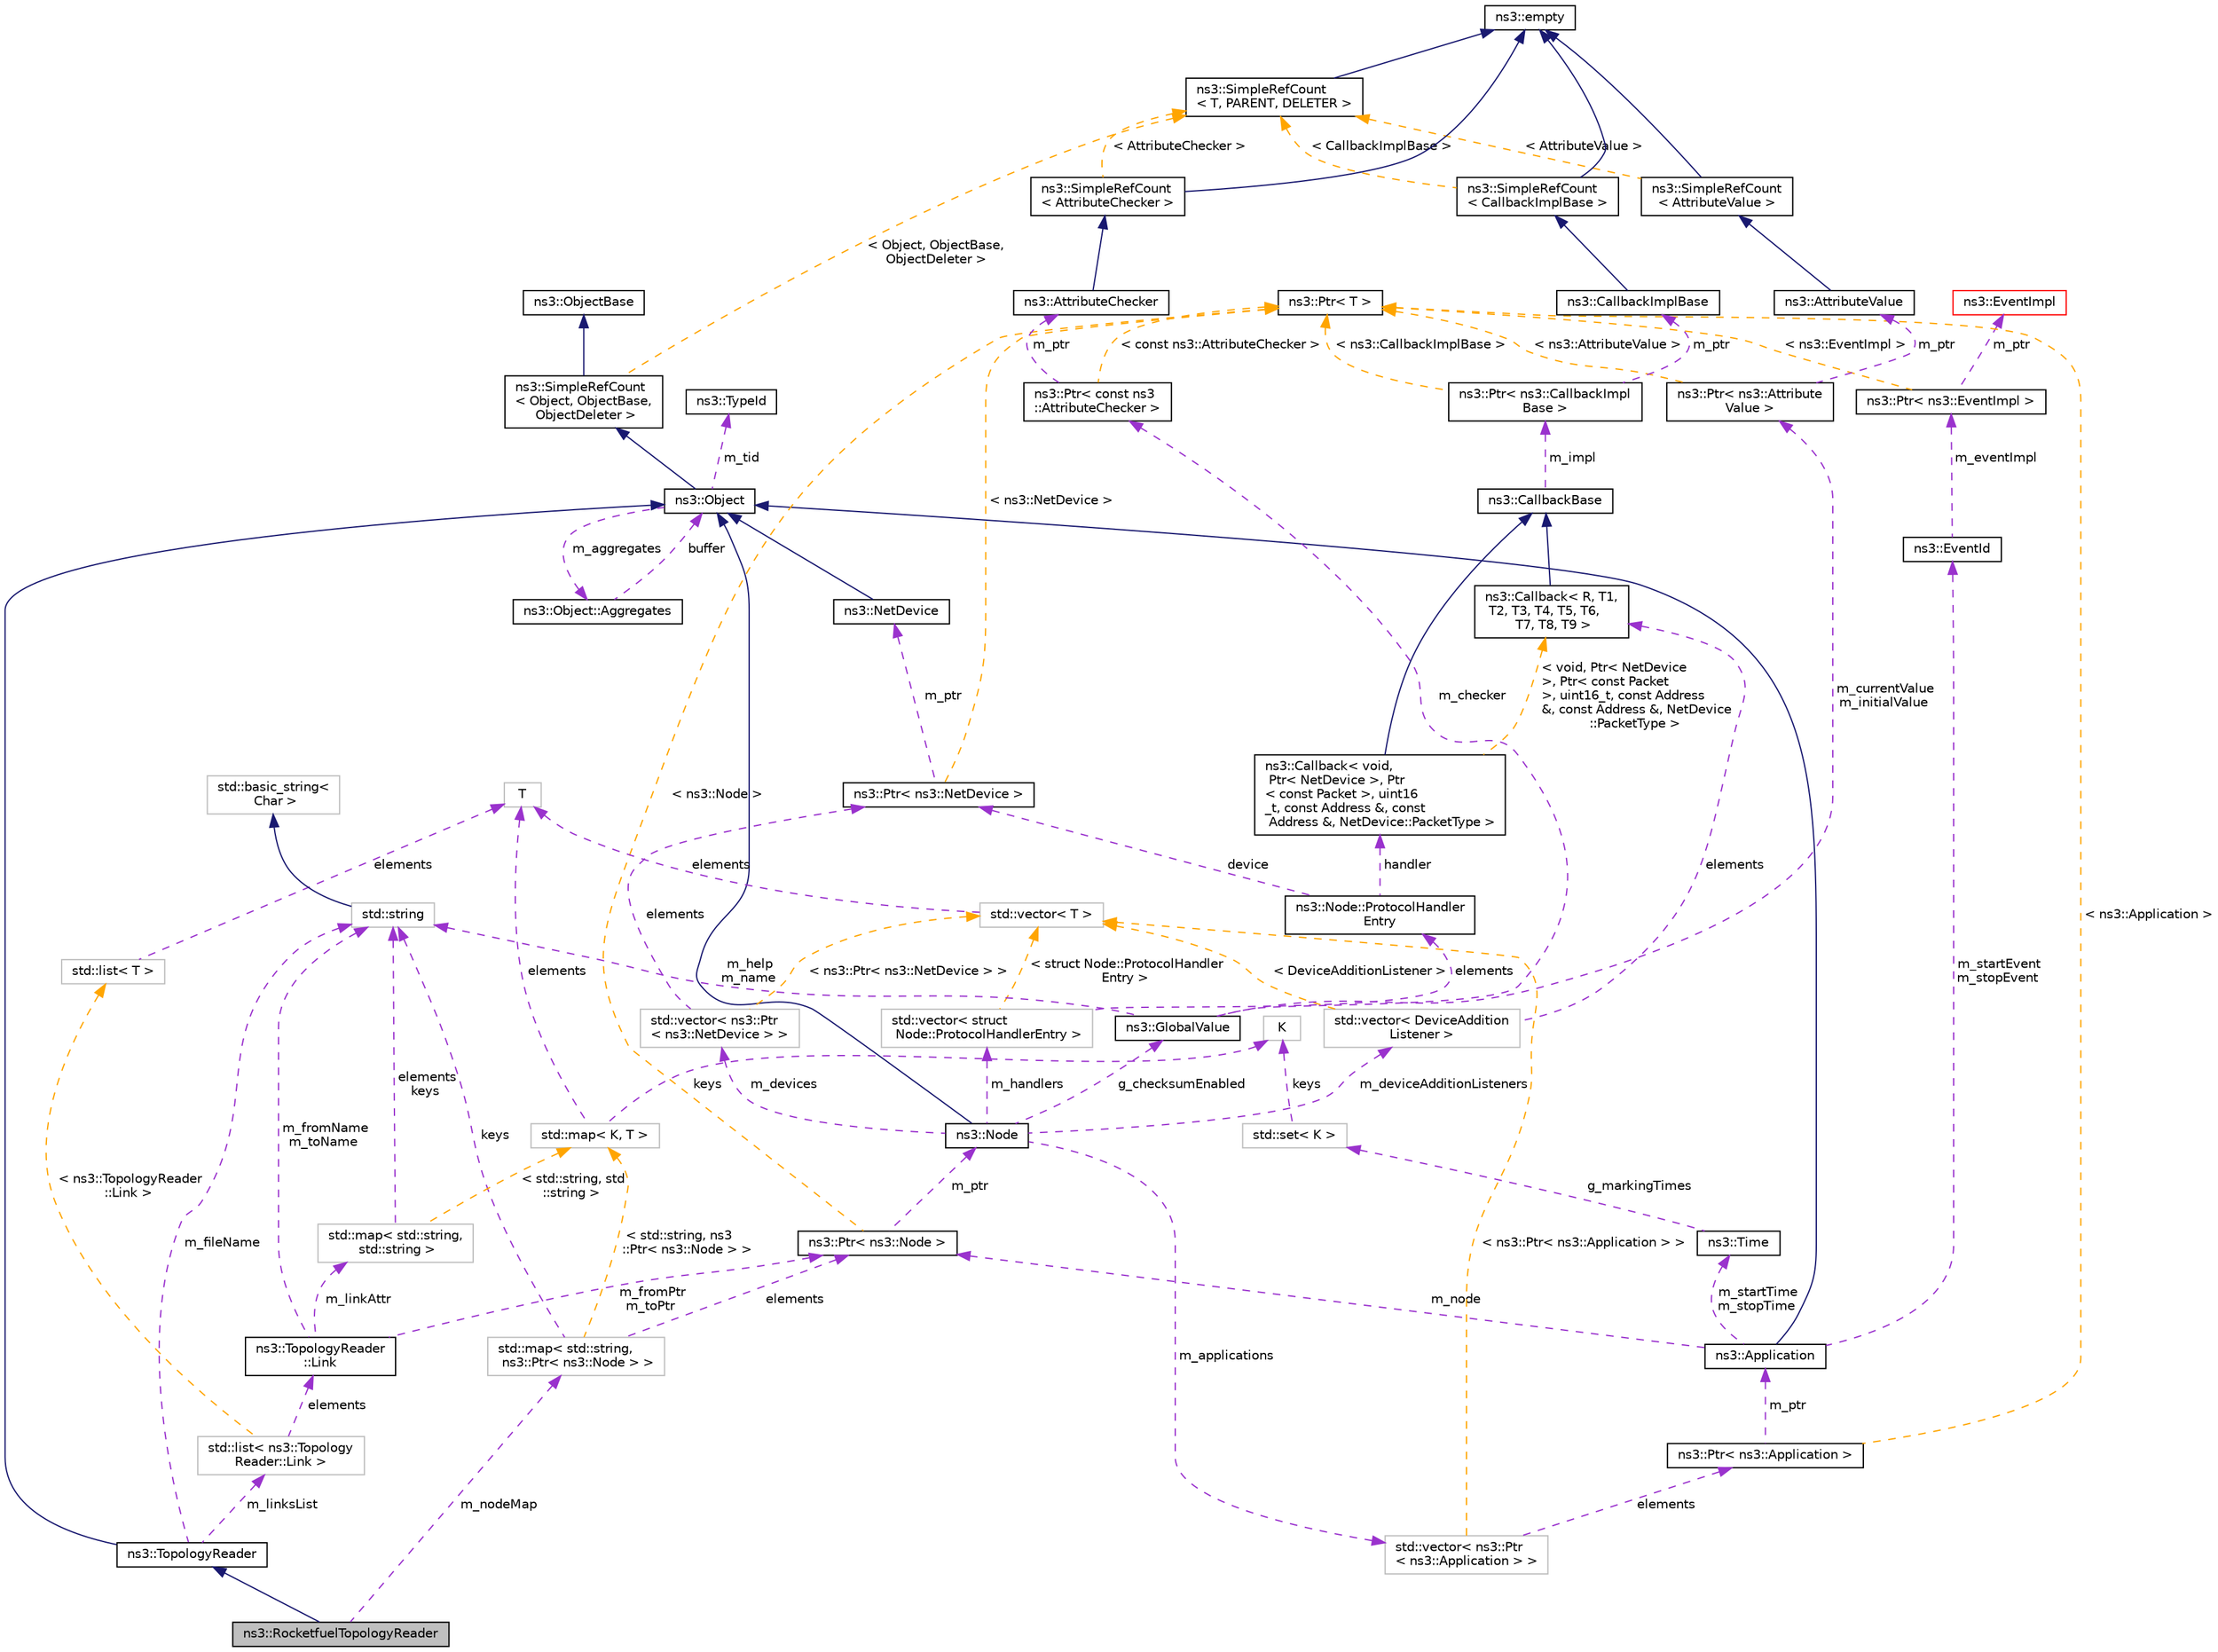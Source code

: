digraph "ns3::RocketfuelTopologyReader"
{
 // LATEX_PDF_SIZE
  edge [fontname="Helvetica",fontsize="10",labelfontname="Helvetica",labelfontsize="10"];
  node [fontname="Helvetica",fontsize="10",shape=record];
  Node1 [label="ns3::RocketfuelTopologyReader",height=0.2,width=0.4,color="black", fillcolor="grey75", style="filled", fontcolor="black",tooltip="Topology file reader (Rocketfuel-format type)."];
  Node2 -> Node1 [dir="back",color="midnightblue",fontsize="10",style="solid",fontname="Helvetica"];
  Node2 [label="ns3::TopologyReader",height=0.2,width=0.4,color="black", fillcolor="white", style="filled",URL="$classns3_1_1_topology_reader.html",tooltip="Interface for input file readers management."];
  Node3 -> Node2 [dir="back",color="midnightblue",fontsize="10",style="solid",fontname="Helvetica"];
  Node3 [label="ns3::Object",height=0.2,width=0.4,color="black", fillcolor="white", style="filled",URL="$classns3_1_1_object.html",tooltip="A base class which provides memory management and object aggregation."];
  Node4 -> Node3 [dir="back",color="midnightblue",fontsize="10",style="solid",fontname="Helvetica"];
  Node4 [label="ns3::SimpleRefCount\l\< Object, ObjectBase,\l ObjectDeleter \>",height=0.2,width=0.4,color="black", fillcolor="white", style="filled",URL="$classns3_1_1_simple_ref_count.html",tooltip=" "];
  Node5 -> Node4 [dir="back",color="midnightblue",fontsize="10",style="solid",fontname="Helvetica"];
  Node5 [label="ns3::ObjectBase",height=0.2,width=0.4,color="black", fillcolor="white", style="filled",URL="$classns3_1_1_object_base.html",tooltip="Anchor the ns-3 type and attribute system."];
  Node6 -> Node4 [dir="back",color="orange",fontsize="10",style="dashed",label=" \< Object, ObjectBase,\l ObjectDeleter \>" ,fontname="Helvetica"];
  Node6 [label="ns3::SimpleRefCount\l\< T, PARENT, DELETER \>",height=0.2,width=0.4,color="black", fillcolor="white", style="filled",URL="$classns3_1_1_simple_ref_count.html",tooltip="A template-based reference counting class."];
  Node7 -> Node6 [dir="back",color="midnightblue",fontsize="10",style="solid",fontname="Helvetica"];
  Node7 [label="ns3::empty",height=0.2,width=0.4,color="black", fillcolor="white", style="filled",URL="$classns3_1_1empty.html",tooltip="make Callback use a separate empty type"];
  Node8 -> Node3 [dir="back",color="darkorchid3",fontsize="10",style="dashed",label=" m_tid" ,fontname="Helvetica"];
  Node8 [label="ns3::TypeId",height=0.2,width=0.4,color="black", fillcolor="white", style="filled",URL="$classns3_1_1_type_id.html",tooltip="a unique identifier for an interface."];
  Node9 -> Node3 [dir="back",color="darkorchid3",fontsize="10",style="dashed",label=" m_aggregates" ,fontname="Helvetica"];
  Node9 [label="ns3::Object::Aggregates",height=0.2,width=0.4,color="black", fillcolor="white", style="filled",URL="$structns3_1_1_object_1_1_aggregates.html",tooltip="The list of Objects aggregated to this one."];
  Node3 -> Node9 [dir="back",color="darkorchid3",fontsize="10",style="dashed",label=" buffer" ,fontname="Helvetica"];
  Node10 -> Node2 [dir="back",color="darkorchid3",fontsize="10",style="dashed",label=" m_linksList" ,fontname="Helvetica"];
  Node10 [label="std::list\< ns3::Topology\lReader::Link \>",height=0.2,width=0.4,color="grey75", fillcolor="white", style="filled",tooltip=" "];
  Node11 -> Node10 [dir="back",color="darkorchid3",fontsize="10",style="dashed",label=" elements" ,fontname="Helvetica"];
  Node11 [label="ns3::TopologyReader\l::Link",height=0.2,width=0.4,color="black", fillcolor="white", style="filled",URL="$classns3_1_1_topology_reader_1_1_link.html",tooltip="Inner class holding the details about a link between two nodes."];
  Node12 -> Node11 [dir="back",color="darkorchid3",fontsize="10",style="dashed",label=" m_fromPtr\nm_toPtr" ,fontname="Helvetica"];
  Node12 [label="ns3::Ptr\< ns3::Node \>",height=0.2,width=0.4,color="black", fillcolor="white", style="filled",URL="$classns3_1_1_ptr.html",tooltip=" "];
  Node13 -> Node12 [dir="back",color="darkorchid3",fontsize="10",style="dashed",label=" m_ptr" ,fontname="Helvetica"];
  Node13 [label="ns3::Node",height=0.2,width=0.4,color="black", fillcolor="white", style="filled",URL="$classns3_1_1_node.html",tooltip="A network Node."];
  Node3 -> Node13 [dir="back",color="midnightblue",fontsize="10",style="solid",fontname="Helvetica"];
  Node14 -> Node13 [dir="back",color="darkorchid3",fontsize="10",style="dashed",label=" m_applications" ,fontname="Helvetica"];
  Node14 [label="std::vector\< ns3::Ptr\l\< ns3::Application \> \>",height=0.2,width=0.4,color="grey75", fillcolor="white", style="filled",tooltip=" "];
  Node15 -> Node14 [dir="back",color="darkorchid3",fontsize="10",style="dashed",label=" elements" ,fontname="Helvetica"];
  Node15 [label="ns3::Ptr\< ns3::Application \>",height=0.2,width=0.4,color="black", fillcolor="white", style="filled",URL="$classns3_1_1_ptr.html",tooltip=" "];
  Node16 -> Node15 [dir="back",color="darkorchid3",fontsize="10",style="dashed",label=" m_ptr" ,fontname="Helvetica"];
  Node16 [label="ns3::Application",height=0.2,width=0.4,color="black", fillcolor="white", style="filled",URL="$classns3_1_1_application.html",tooltip="The base class for all ns3 applications."];
  Node3 -> Node16 [dir="back",color="midnightblue",fontsize="10",style="solid",fontname="Helvetica"];
  Node17 -> Node16 [dir="back",color="darkorchid3",fontsize="10",style="dashed",label=" m_startEvent\nm_stopEvent" ,fontname="Helvetica"];
  Node17 [label="ns3::EventId",height=0.2,width=0.4,color="black", fillcolor="white", style="filled",URL="$classns3_1_1_event_id.html",tooltip="An identifier for simulation events."];
  Node18 -> Node17 [dir="back",color="darkorchid3",fontsize="10",style="dashed",label=" m_eventImpl" ,fontname="Helvetica"];
  Node18 [label="ns3::Ptr\< ns3::EventImpl \>",height=0.2,width=0.4,color="black", fillcolor="white", style="filled",URL="$classns3_1_1_ptr.html",tooltip=" "];
  Node19 -> Node18 [dir="back",color="darkorchid3",fontsize="10",style="dashed",label=" m_ptr" ,fontname="Helvetica"];
  Node19 [label="ns3::EventImpl",height=0.2,width=0.4,color="red", fillcolor="white", style="filled",URL="$classns3_1_1_event_impl.html",tooltip="A simulation event."];
  Node21 -> Node18 [dir="back",color="orange",fontsize="10",style="dashed",label=" \< ns3::EventImpl \>" ,fontname="Helvetica"];
  Node21 [label="ns3::Ptr\< T \>",height=0.2,width=0.4,color="black", fillcolor="white", style="filled",URL="$classns3_1_1_ptr.html",tooltip="Smart pointer class similar to boost::intrusive_ptr."];
  Node12 -> Node16 [dir="back",color="darkorchid3",fontsize="10",style="dashed",label=" m_node" ,fontname="Helvetica"];
  Node22 -> Node16 [dir="back",color="darkorchid3",fontsize="10",style="dashed",label=" m_startTime\nm_stopTime" ,fontname="Helvetica"];
  Node22 [label="ns3::Time",height=0.2,width=0.4,color="black", fillcolor="white", style="filled",URL="$classns3_1_1_time.html",tooltip="Simulation virtual time values and global simulation resolution."];
  Node23 -> Node22 [dir="back",color="darkorchid3",fontsize="10",style="dashed",label=" g_markingTimes" ,fontname="Helvetica"];
  Node23 [label="std::set\< K \>",height=0.2,width=0.4,color="grey75", fillcolor="white", style="filled",tooltip=" "];
  Node24 -> Node23 [dir="back",color="darkorchid3",fontsize="10",style="dashed",label=" keys" ,fontname="Helvetica"];
  Node24 [label="K",height=0.2,width=0.4,color="grey75", fillcolor="white", style="filled",tooltip=" "];
  Node21 -> Node15 [dir="back",color="orange",fontsize="10",style="dashed",label=" \< ns3::Application \>" ,fontname="Helvetica"];
  Node25 -> Node14 [dir="back",color="orange",fontsize="10",style="dashed",label=" \< ns3::Ptr\< ns3::Application \> \>" ,fontname="Helvetica"];
  Node25 [label="std::vector\< T \>",height=0.2,width=0.4,color="grey75", fillcolor="white", style="filled",tooltip=" "];
  Node26 -> Node25 [dir="back",color="darkorchid3",fontsize="10",style="dashed",label=" elements" ,fontname="Helvetica"];
  Node26 [label="T",height=0.2,width=0.4,color="grey75", fillcolor="white", style="filled",tooltip=" "];
  Node27 -> Node13 [dir="back",color="darkorchid3",fontsize="10",style="dashed",label=" m_devices" ,fontname="Helvetica"];
  Node27 [label="std::vector\< ns3::Ptr\l\< ns3::NetDevice \> \>",height=0.2,width=0.4,color="grey75", fillcolor="white", style="filled",tooltip=" "];
  Node28 -> Node27 [dir="back",color="darkorchid3",fontsize="10",style="dashed",label=" elements" ,fontname="Helvetica"];
  Node28 [label="ns3::Ptr\< ns3::NetDevice \>",height=0.2,width=0.4,color="black", fillcolor="white", style="filled",URL="$classns3_1_1_ptr.html",tooltip=" "];
  Node29 -> Node28 [dir="back",color="darkorchid3",fontsize="10",style="dashed",label=" m_ptr" ,fontname="Helvetica"];
  Node29 [label="ns3::NetDevice",height=0.2,width=0.4,color="black", fillcolor="white", style="filled",URL="$classns3_1_1_net_device.html",tooltip="Network layer to device interface."];
  Node3 -> Node29 [dir="back",color="midnightblue",fontsize="10",style="solid",fontname="Helvetica"];
  Node21 -> Node28 [dir="back",color="orange",fontsize="10",style="dashed",label=" \< ns3::NetDevice \>" ,fontname="Helvetica"];
  Node25 -> Node27 [dir="back",color="orange",fontsize="10",style="dashed",label=" \< ns3::Ptr\< ns3::NetDevice \> \>" ,fontname="Helvetica"];
  Node30 -> Node13 [dir="back",color="darkorchid3",fontsize="10",style="dashed",label=" g_checksumEnabled" ,fontname="Helvetica"];
  Node30 [label="ns3::GlobalValue",height=0.2,width=0.4,color="black", fillcolor="white", style="filled",URL="$classns3_1_1_global_value.html",tooltip="Hold a so-called 'global value'."];
  Node31 -> Node30 [dir="back",color="darkorchid3",fontsize="10",style="dashed",label=" m_currentValue\nm_initialValue" ,fontname="Helvetica"];
  Node31 [label="ns3::Ptr\< ns3::Attribute\lValue \>",height=0.2,width=0.4,color="black", fillcolor="white", style="filled",URL="$classns3_1_1_ptr.html",tooltip=" "];
  Node32 -> Node31 [dir="back",color="darkorchid3",fontsize="10",style="dashed",label=" m_ptr" ,fontname="Helvetica"];
  Node32 [label="ns3::AttributeValue",height=0.2,width=0.4,color="black", fillcolor="white", style="filled",URL="$classns3_1_1_attribute_value.html",tooltip="Hold a value for an Attribute."];
  Node33 -> Node32 [dir="back",color="midnightblue",fontsize="10",style="solid",fontname="Helvetica"];
  Node33 [label="ns3::SimpleRefCount\l\< AttributeValue \>",height=0.2,width=0.4,color="black", fillcolor="white", style="filled",URL="$classns3_1_1_simple_ref_count.html",tooltip=" "];
  Node7 -> Node33 [dir="back",color="midnightblue",fontsize="10",style="solid",fontname="Helvetica"];
  Node6 -> Node33 [dir="back",color="orange",fontsize="10",style="dashed",label=" \< AttributeValue \>" ,fontname="Helvetica"];
  Node21 -> Node31 [dir="back",color="orange",fontsize="10",style="dashed",label=" \< ns3::AttributeValue \>" ,fontname="Helvetica"];
  Node34 -> Node30 [dir="back",color="darkorchid3",fontsize="10",style="dashed",label=" m_help\nm_name" ,fontname="Helvetica"];
  Node34 [label="std::string",height=0.2,width=0.4,color="grey75", fillcolor="white", style="filled",tooltip=" "];
  Node35 -> Node34 [dir="back",color="midnightblue",fontsize="10",style="solid",fontname="Helvetica"];
  Node35 [label="std::basic_string\<\l Char \>",height=0.2,width=0.4,color="grey75", fillcolor="white", style="filled",tooltip=" "];
  Node36 -> Node30 [dir="back",color="darkorchid3",fontsize="10",style="dashed",label=" m_checker" ,fontname="Helvetica"];
  Node36 [label="ns3::Ptr\< const ns3\l::AttributeChecker \>",height=0.2,width=0.4,color="black", fillcolor="white", style="filled",URL="$classns3_1_1_ptr.html",tooltip=" "];
  Node37 -> Node36 [dir="back",color="darkorchid3",fontsize="10",style="dashed",label=" m_ptr" ,fontname="Helvetica"];
  Node37 [label="ns3::AttributeChecker",height=0.2,width=0.4,color="black", fillcolor="white", style="filled",URL="$classns3_1_1_attribute_checker.html",tooltip="Represent the type of an attribute."];
  Node38 -> Node37 [dir="back",color="midnightblue",fontsize="10",style="solid",fontname="Helvetica"];
  Node38 [label="ns3::SimpleRefCount\l\< AttributeChecker \>",height=0.2,width=0.4,color="black", fillcolor="white", style="filled",URL="$classns3_1_1_simple_ref_count.html",tooltip=" "];
  Node7 -> Node38 [dir="back",color="midnightblue",fontsize="10",style="solid",fontname="Helvetica"];
  Node6 -> Node38 [dir="back",color="orange",fontsize="10",style="dashed",label=" \< AttributeChecker \>" ,fontname="Helvetica"];
  Node21 -> Node36 [dir="back",color="orange",fontsize="10",style="dashed",label=" \< const ns3::AttributeChecker \>" ,fontname="Helvetica"];
  Node39 -> Node13 [dir="back",color="darkorchid3",fontsize="10",style="dashed",label=" m_handlers" ,fontname="Helvetica"];
  Node39 [label="std::vector\< struct\l Node::ProtocolHandlerEntry \>",height=0.2,width=0.4,color="grey75", fillcolor="white", style="filled",tooltip=" "];
  Node40 -> Node39 [dir="back",color="darkorchid3",fontsize="10",style="dashed",label=" elements" ,fontname="Helvetica"];
  Node40 [label="ns3::Node::ProtocolHandler\lEntry",height=0.2,width=0.4,color="black", fillcolor="white", style="filled",URL="$structns3_1_1_node_1_1_protocol_handler_entry.html",tooltip="Protocol handler entry."];
  Node41 -> Node40 [dir="back",color="darkorchid3",fontsize="10",style="dashed",label=" handler" ,fontname="Helvetica"];
  Node41 [label="ns3::Callback\< void,\l Ptr\< NetDevice \>, Ptr\l\< const Packet \>, uint16\l_t, const Address &, const\l Address &, NetDevice::PacketType \>",height=0.2,width=0.4,color="black", fillcolor="white", style="filled",URL="$classns3_1_1_callback.html",tooltip=" "];
  Node42 -> Node41 [dir="back",color="midnightblue",fontsize="10",style="solid",fontname="Helvetica"];
  Node42 [label="ns3::CallbackBase",height=0.2,width=0.4,color="black", fillcolor="white", style="filled",URL="$classns3_1_1_callback_base.html",tooltip="Base class for Callback class."];
  Node43 -> Node42 [dir="back",color="darkorchid3",fontsize="10",style="dashed",label=" m_impl" ,fontname="Helvetica"];
  Node43 [label="ns3::Ptr\< ns3::CallbackImpl\lBase \>",height=0.2,width=0.4,color="black", fillcolor="white", style="filled",URL="$classns3_1_1_ptr.html",tooltip=" "];
  Node44 -> Node43 [dir="back",color="darkorchid3",fontsize="10",style="dashed",label=" m_ptr" ,fontname="Helvetica"];
  Node44 [label="ns3::CallbackImplBase",height=0.2,width=0.4,color="black", fillcolor="white", style="filled",URL="$classns3_1_1_callback_impl_base.html",tooltip="Abstract base class for CallbackImpl Provides reference counting and equality test."];
  Node45 -> Node44 [dir="back",color="midnightblue",fontsize="10",style="solid",fontname="Helvetica"];
  Node45 [label="ns3::SimpleRefCount\l\< CallbackImplBase \>",height=0.2,width=0.4,color="black", fillcolor="white", style="filled",URL="$classns3_1_1_simple_ref_count.html",tooltip=" "];
  Node7 -> Node45 [dir="back",color="midnightblue",fontsize="10",style="solid",fontname="Helvetica"];
  Node6 -> Node45 [dir="back",color="orange",fontsize="10",style="dashed",label=" \< CallbackImplBase \>" ,fontname="Helvetica"];
  Node21 -> Node43 [dir="back",color="orange",fontsize="10",style="dashed",label=" \< ns3::CallbackImplBase \>" ,fontname="Helvetica"];
  Node46 -> Node41 [dir="back",color="orange",fontsize="10",style="dashed",label=" \< void, Ptr\< NetDevice\l \>, Ptr\< const Packet\l \>, uint16_t, const Address\l &, const Address &, NetDevice\l::PacketType \>" ,fontname="Helvetica"];
  Node46 [label="ns3::Callback\< R, T1,\l T2, T3, T4, T5, T6,\l T7, T8, T9 \>",height=0.2,width=0.4,color="black", fillcolor="white", style="filled",URL="$classns3_1_1_callback.html",tooltip="Callback template class."];
  Node42 -> Node46 [dir="back",color="midnightblue",fontsize="10",style="solid",fontname="Helvetica"];
  Node28 -> Node40 [dir="back",color="darkorchid3",fontsize="10",style="dashed",label=" device" ,fontname="Helvetica"];
  Node25 -> Node39 [dir="back",color="orange",fontsize="10",style="dashed",label=" \< struct Node::ProtocolHandler\lEntry \>" ,fontname="Helvetica"];
  Node47 -> Node13 [dir="back",color="darkorchid3",fontsize="10",style="dashed",label=" m_deviceAdditionListeners" ,fontname="Helvetica"];
  Node47 [label="std::vector\< DeviceAddition\lListener \>",height=0.2,width=0.4,color="grey75", fillcolor="white", style="filled",tooltip=" "];
  Node46 -> Node47 [dir="back",color="darkorchid3",fontsize="10",style="dashed",label=" elements" ,fontname="Helvetica"];
  Node25 -> Node47 [dir="back",color="orange",fontsize="10",style="dashed",label=" \< DeviceAdditionListener \>" ,fontname="Helvetica"];
  Node21 -> Node12 [dir="back",color="orange",fontsize="10",style="dashed",label=" \< ns3::Node \>" ,fontname="Helvetica"];
  Node48 -> Node11 [dir="back",color="darkorchid3",fontsize="10",style="dashed",label=" m_linkAttr" ,fontname="Helvetica"];
  Node48 [label="std::map\< std::string,\l std::string \>",height=0.2,width=0.4,color="grey75", fillcolor="white", style="filled",tooltip=" "];
  Node34 -> Node48 [dir="back",color="darkorchid3",fontsize="10",style="dashed",label=" elements\nkeys" ,fontname="Helvetica"];
  Node49 -> Node48 [dir="back",color="orange",fontsize="10",style="dashed",label=" \< std::string, std\l::string \>" ,fontname="Helvetica"];
  Node49 [label="std::map\< K, T \>",height=0.2,width=0.4,color="grey75", fillcolor="white", style="filled",tooltip=" "];
  Node24 -> Node49 [dir="back",color="darkorchid3",fontsize="10",style="dashed",label=" keys" ,fontname="Helvetica"];
  Node26 -> Node49 [dir="back",color="darkorchid3",fontsize="10",style="dashed",label=" elements" ,fontname="Helvetica"];
  Node34 -> Node11 [dir="back",color="darkorchid3",fontsize="10",style="dashed",label=" m_fromName\nm_toName" ,fontname="Helvetica"];
  Node50 -> Node10 [dir="back",color="orange",fontsize="10",style="dashed",label=" \< ns3::TopologyReader\l::Link \>" ,fontname="Helvetica"];
  Node50 [label="std::list\< T \>",height=0.2,width=0.4,color="grey75", fillcolor="white", style="filled",tooltip=" "];
  Node26 -> Node50 [dir="back",color="darkorchid3",fontsize="10",style="dashed",label=" elements" ,fontname="Helvetica"];
  Node34 -> Node2 [dir="back",color="darkorchid3",fontsize="10",style="dashed",label=" m_fileName" ,fontname="Helvetica"];
  Node51 -> Node1 [dir="back",color="darkorchid3",fontsize="10",style="dashed",label=" m_nodeMap" ,fontname="Helvetica"];
  Node51 [label="std::map\< std::string,\l ns3::Ptr\< ns3::Node \> \>",height=0.2,width=0.4,color="grey75", fillcolor="white", style="filled",tooltip=" "];
  Node12 -> Node51 [dir="back",color="darkorchid3",fontsize="10",style="dashed",label=" elements" ,fontname="Helvetica"];
  Node34 -> Node51 [dir="back",color="darkorchid3",fontsize="10",style="dashed",label=" keys" ,fontname="Helvetica"];
  Node49 -> Node51 [dir="back",color="orange",fontsize="10",style="dashed",label=" \< std::string, ns3\l::Ptr\< ns3::Node \> \>" ,fontname="Helvetica"];
}
